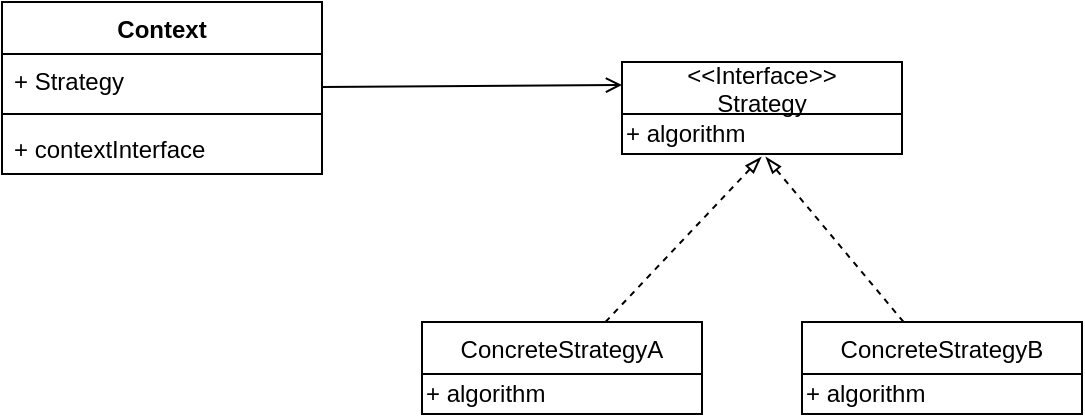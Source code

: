 <mxfile version="12.6.5" type="device"><diagram id="ie30SBOF2mQGAIJ3_o5O" name="第 1 页"><mxGraphModel dx="1038" dy="607" grid="1" gridSize="10" guides="1" tooltips="1" connect="1" arrows="1" fold="1" page="1" pageScale="1" pageWidth="827" pageHeight="1169" math="0" shadow="0"><root><mxCell id="0"/><mxCell id="1" parent="0"/><mxCell id="H_vFavWrzjNbT-inE7c4-47" style="edgeStyle=none;rounded=0;orthogonalLoop=1;jettySize=auto;html=1;entryX=0;entryY=0.25;entryDx=0;entryDy=0;endArrow=open;endFill=0;" edge="1" parent="1" source="H_vFavWrzjNbT-inE7c4-14" target="H_vFavWrzjNbT-inE7c4-33"><mxGeometry relative="1" as="geometry"/></mxCell><mxCell id="H_vFavWrzjNbT-inE7c4-14" value="Context" style="swimlane;fontStyle=1;align=center;verticalAlign=top;childLayout=stackLayout;horizontal=1;startSize=26;horizontalStack=0;resizeParent=1;resizeParentMax=0;resizeLast=0;collapsible=1;marginBottom=0;" vertex="1" parent="1"><mxGeometry x="200" y="200" width="160" height="86" as="geometry"/></mxCell><mxCell id="H_vFavWrzjNbT-inE7c4-15" value="+ Strategy" style="text;strokeColor=none;fillColor=none;align=left;verticalAlign=top;spacingLeft=4;spacingRight=4;overflow=hidden;rotatable=0;points=[[0,0.5],[1,0.5]];portConstraint=eastwest;" vertex="1" parent="H_vFavWrzjNbT-inE7c4-14"><mxGeometry y="26" width="160" height="26" as="geometry"/></mxCell><mxCell id="H_vFavWrzjNbT-inE7c4-16" value="" style="line;strokeWidth=1;fillColor=none;align=left;verticalAlign=middle;spacingTop=-1;spacingLeft=3;spacingRight=3;rotatable=0;labelPosition=right;points=[];portConstraint=eastwest;" vertex="1" parent="H_vFavWrzjNbT-inE7c4-14"><mxGeometry y="52" width="160" height="8" as="geometry"/></mxCell><mxCell id="H_vFavWrzjNbT-inE7c4-17" value="+ contextInterface" style="text;strokeColor=none;fillColor=none;align=left;verticalAlign=top;spacingLeft=4;spacingRight=4;overflow=hidden;rotatable=0;points=[[0,0.5],[1,0.5]];portConstraint=eastwest;" vertex="1" parent="H_vFavWrzjNbT-inE7c4-14"><mxGeometry y="60" width="160" height="26" as="geometry"/></mxCell><mxCell id="H_vFavWrzjNbT-inE7c4-33" value="&lt;&lt;Interface&gt;&gt;&#10;Strategy" style="swimlane;fontStyle=0;childLayout=stackLayout;horizontal=1;startSize=26;fillColor=none;horizontalStack=0;resizeParent=1;resizeParentMax=0;resizeLast=0;collapsible=1;marginBottom=0;" vertex="1" parent="1"><mxGeometry x="510" y="230" width="140" height="46" as="geometry"/></mxCell><mxCell id="H_vFavWrzjNbT-inE7c4-38" value="+ algorithm" style="text;html=1;align=left;verticalAlign=middle;resizable=0;points=[];autosize=1;" vertex="1" parent="H_vFavWrzjNbT-inE7c4-33"><mxGeometry y="26" width="140" height="20" as="geometry"/></mxCell><mxCell id="H_vFavWrzjNbT-inE7c4-45" style="rounded=0;orthogonalLoop=1;jettySize=auto;html=1;dashed=1;endArrow=blockThin;endFill=0;entryX=0.497;entryY=1.08;entryDx=0;entryDy=0;entryPerimeter=0;" edge="1" parent="1" source="H_vFavWrzjNbT-inE7c4-39" target="H_vFavWrzjNbT-inE7c4-38"><mxGeometry relative="1" as="geometry"><mxPoint x="510" y="300" as="targetPoint"/></mxGeometry></mxCell><mxCell id="H_vFavWrzjNbT-inE7c4-39" value="ConcreteStrategyA" style="swimlane;fontStyle=0;childLayout=stackLayout;horizontal=1;startSize=26;fillColor=none;horizontalStack=0;resizeParent=1;resizeParentMax=0;resizeLast=0;collapsible=1;marginBottom=0;" vertex="1" parent="1"><mxGeometry x="410" y="360" width="140" height="46" as="geometry"/></mxCell><mxCell id="H_vFavWrzjNbT-inE7c4-40" value="+ algorithm" style="text;html=1;align=left;verticalAlign=middle;resizable=0;points=[];autosize=1;" vertex="1" parent="H_vFavWrzjNbT-inE7c4-39"><mxGeometry y="26" width="140" height="20" as="geometry"/></mxCell><mxCell id="H_vFavWrzjNbT-inE7c4-46" style="edgeStyle=none;rounded=0;orthogonalLoop=1;jettySize=auto;html=1;dashed=1;endArrow=blockThin;endFill=0;entryX=0.514;entryY=1.08;entryDx=0;entryDy=0;entryPerimeter=0;" edge="1" parent="1" source="H_vFavWrzjNbT-inE7c4-41" target="H_vFavWrzjNbT-inE7c4-38"><mxGeometry relative="1" as="geometry"><mxPoint x="580" y="290" as="targetPoint"/></mxGeometry></mxCell><mxCell id="H_vFavWrzjNbT-inE7c4-41" value="ConcreteStrategyB" style="swimlane;fontStyle=0;childLayout=stackLayout;horizontal=1;startSize=26;fillColor=none;horizontalStack=0;resizeParent=1;resizeParentMax=0;resizeLast=0;collapsible=1;marginBottom=0;" vertex="1" parent="1"><mxGeometry x="600" y="360" width="140" height="46" as="geometry"/></mxCell><mxCell id="H_vFavWrzjNbT-inE7c4-42" value="+ algorithm" style="text;html=1;align=left;verticalAlign=middle;resizable=0;points=[];autosize=1;" vertex="1" parent="H_vFavWrzjNbT-inE7c4-41"><mxGeometry y="26" width="140" height="20" as="geometry"/></mxCell></root></mxGraphModel></diagram></mxfile>